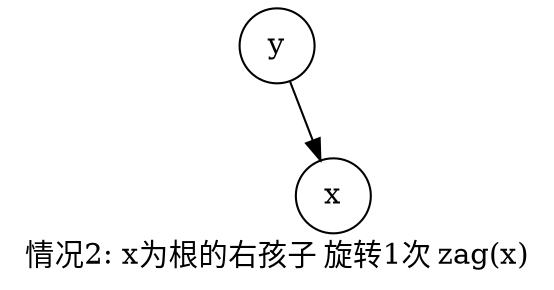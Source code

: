 digraph g {
    label="情况2: x为根的右孩子 旋转1次 zag(x)"
    node[shape=circle fixedsize=true style=filled fillcolor=white colorscheme=accent8 ];
    y->t[style=invis];
    y->x;
    t[style=invis]
}
